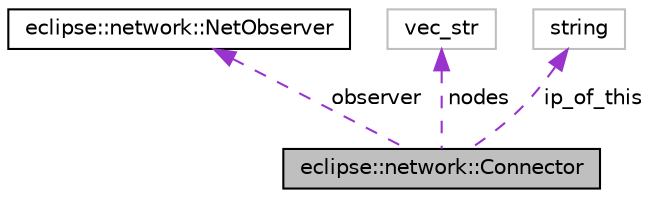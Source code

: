 digraph G
{
  edge [fontname="Helvetica",fontsize="10",labelfontname="Helvetica",labelfontsize="10"];
  node [fontname="Helvetica",fontsize="10",shape=record];
  Node1 [label="eclipse::network::Connector",height=0.2,width=0.4,color="black", fillcolor="grey75", style="filled" fontcolor="black"];
  Node2 -> Node1 [dir="back",color="darkorchid3",fontsize="10",style="dashed",label=" observer" ,fontname="Helvetica"];
  Node2 [label="eclipse::network::NetObserver",height=0.2,width=0.4,color="black", fillcolor="white", style="filled",URL="$structeclipse_1_1network_1_1NetObserver.html"];
  Node3 -> Node1 [dir="back",color="darkorchid3",fontsize="10",style="dashed",label=" nodes" ,fontname="Helvetica"];
  Node3 [label="vec_str",height=0.2,width=0.4,color="grey75", fillcolor="white", style="filled"];
  Node4 -> Node1 [dir="back",color="darkorchid3",fontsize="10",style="dashed",label=" ip_of_this" ,fontname="Helvetica"];
  Node4 [label="string",height=0.2,width=0.4,color="grey75", fillcolor="white", style="filled"];
}
